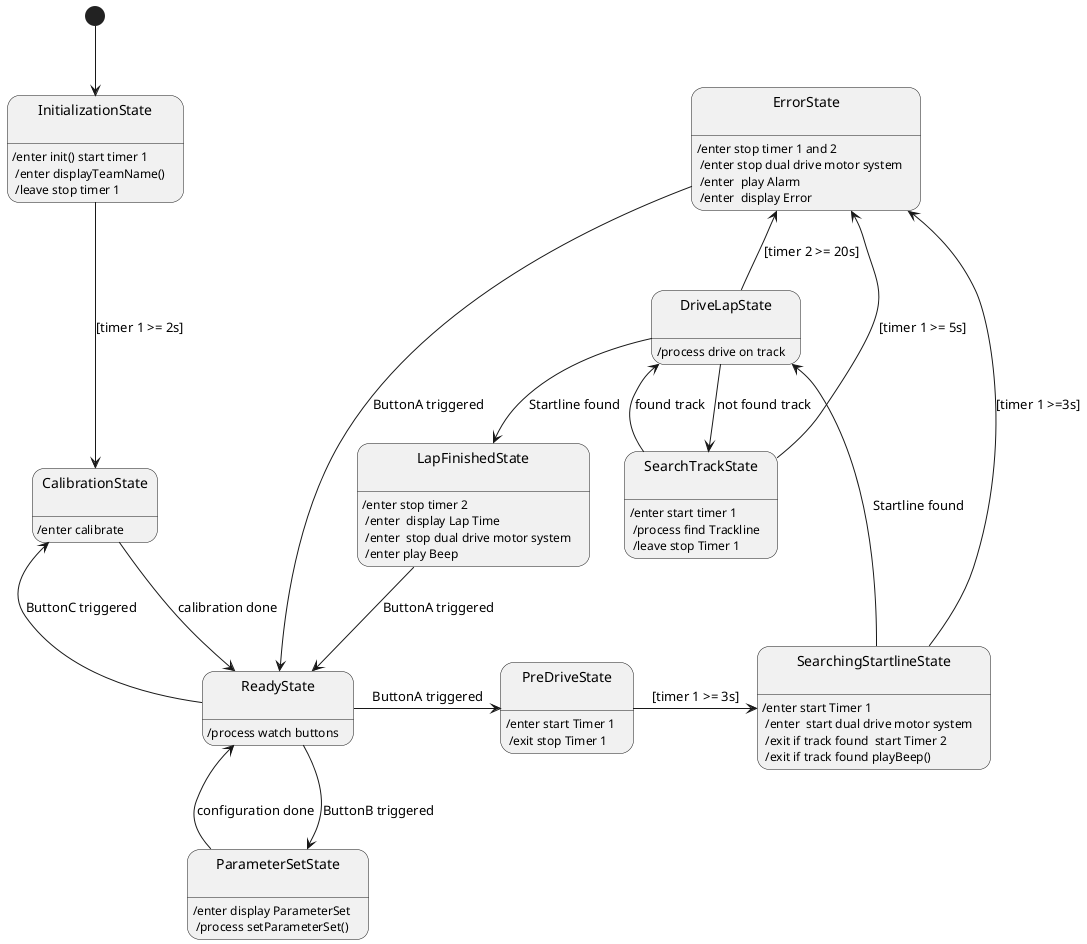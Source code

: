 @startuml stateDiagram
[*] --> State1

state State1 as "InitializationState\n": /enter init() start timer 1 \n /enter displayTeamName() \n /leave stop timer 1
state State2 as "ReadyState\n": /process watch buttons
state State3 as "CalibrationState\n": /enter calibrate
state State4 as "ParameterSetState\n": /enter display ParameterSet \n /process setParameterSet()
state State5 as "SearchingStartlineState\n": /enter start Timer 1 \n /enter  start dual drive motor system \n /exit if track found  start Timer 2\n /exit if track found playBeep()
state State6 as "DriveLapState\n": /process drive on track
state State7 as "LapFinishedState\n": /enter stop timer 2 \n /enter  display Lap Time \n /enter  stop dual drive motor system \n /enter play Beep
state State8 as "SearchTrackState\n": /enter start timer 1 \n /process find Trackline \n /leave stop Timer 1
state State9 as "ErrorState\n": /enter stop timer 1 and 2 \n /enter stop dual drive motor system \n /enter  play Alarm \n /enter  display Error
state State10 as "PreDriveState\n": /enter start Timer 1 \n /exit stop Timer 1


State1 -down--> State3 : [timer 1 >= 2s]
State2 -up-> State3 : ButtonC triggered 
State2 -down-> State4 : ButtonB triggered
State2 -right-> State10 : ButtonA triggered
State10 -right-> State5 : [timer 1 >= 3s]
State2 <-down- State3 : calibration done
State2 <-left- State4 : configuration done

State5 -right-> State6 : Startline found
State6 -down-> State8 : not found track
State8 -up-> State6 : found track
State6 -down-> State7 : Startline found
State6 -up-> State9 : [timer 2 >= 20s]
State7 -down-> State2 : ButtonA triggered 
State8 -up-> State9 : [timer 1 >= 5s]
State5 --> State9 : [timer 1 >=3s]
State9 -down-> State2 : ButtonA triggered 
@enduml
